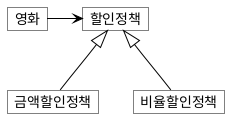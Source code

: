 @startuml
skinparam object {
    BackgroundColor White
    ArrowColor Black
    BorderColor Black
}
object 영화
object 할인정책
object 금액할인정책
object 비율할인정책

hide empty members
hide empty methods

영화 -> 할인정책
할인정책 <|-- 금액할인정책
할인정책 <|-- 비율할인정책
@enduml
